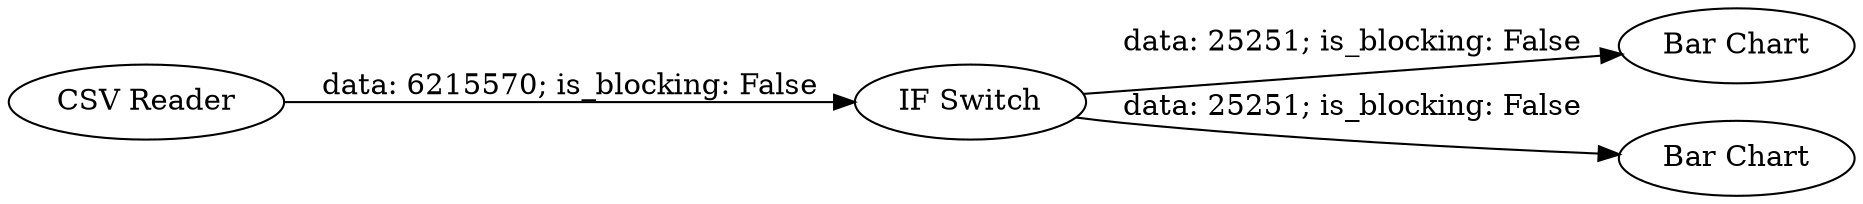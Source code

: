 digraph {
	"966709914114228645_1" [label="CSV Reader"]
	"966709914114228645_6" [label="Bar Chart"]
	"966709914114228645_5" [label="Bar Chart"]
	"966709914114228645_3" [label="IF Switch"]
	"966709914114228645_3" -> "966709914114228645_5" [label="data: 25251; is_blocking: False"]
	"966709914114228645_3" -> "966709914114228645_6" [label="data: 25251; is_blocking: False"]
	"966709914114228645_1" -> "966709914114228645_3" [label="data: 6215570; is_blocking: False"]
	rankdir=LR
}
